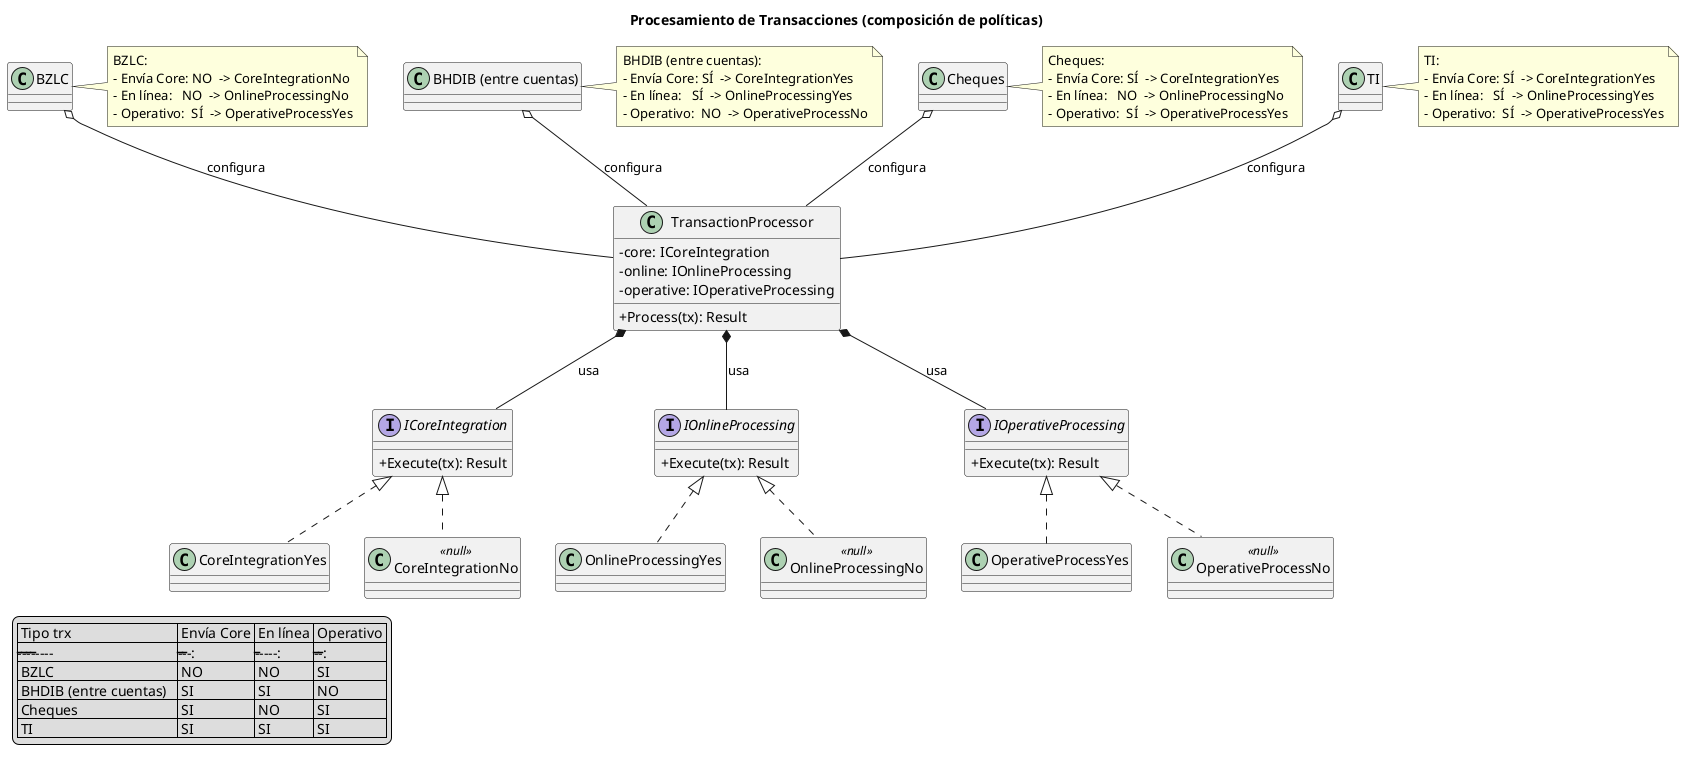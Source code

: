 @startuml
title Procesamiento de Transacciones (composición de políticas)

skinparam packageStyle rectangle
skinparam classAttributeIconSize 0

interface ICoreIntegration {
  +Execute(tx): Result
}

interface IOnlineProcessing {
  +Execute(tx): Result
}

interface IOperativeProcessing {
  +Execute(tx): Result
}

class TransactionProcessor {
  - core: ICoreIntegration
  - online: IOnlineProcessing
  - operative: IOperativeProcessing
  + Process(tx): Result
}

' Implementaciones (Yes/No) -> Strategy + Null Object
class CoreIntegrationYes
class CoreIntegrationNo <<null>>
class OnlineProcessingYes
class OnlineProcessingNo <<null>>
class OperativeProcessYes
class OperativeProcessNo <<null>>

TransactionProcessor *-- ICoreIntegration : usa
TransactionProcessor *-- IOnlineProcessing : usa
TransactionProcessor *-- IOperativeProcessing : usa

ICoreIntegration <|.. CoreIntegrationYes
ICoreIntegration <|.. CoreIntegrationNo
IOnlineProcessing <|.. OnlineProcessingYes
IOnlineProcessing <|.. OnlineProcessingNo
IOperativeProcessing <|.. OperativeProcessYes
IOperativeProcessing <|.. OperativeProcessNo

' Tipos de transacción como configuraciones
class BZLC
class "BHDIB (entre cuentas)" as BHDIB
class Cheques
class TI

BZLC o-- TransactionProcessor : configura
BHDIB o-- TransactionProcessor : configura
Cheques o-- TransactionProcessor : configura
TI o-- TransactionProcessor : configura

note right of BZLC
BZLC:
- Envía Core: NO  -> CoreIntegrationNo
- En línea:   NO  -> OnlineProcessingNo
- Operativo:  SÍ  -> OperativeProcessYes
end note

note right of BHDIB
BHDIB (entre cuentas):
- Envía Core: SÍ  -> CoreIntegrationYes
- En línea:   SÍ  -> OnlineProcessingYes
- Operativo:  NO  -> OperativeProcessNo
end note

note right of Cheques
Cheques:
- Envía Core: SÍ  -> CoreIntegrationYes
- En línea:   NO  -> OnlineProcessingNo
- Operativo:  SÍ  -> OperativeProcessYes
end note

note right of TI
TI:
- Envía Core: SÍ  -> CoreIntegrationYes
- En línea:   SÍ  -> OnlineProcessingYes
- Operativo:  SÍ  -> OperativeProcessYes
end note

' Leyenda tipo matriz
legend left
| Tipo trx                | Envía Core | En línea | Operativo |
|------------------------ |-----------:|---------:|----------:|
| BZLC                    | NO         | NO       | SI        |
| BHDIB (entre cuentas)   | SI         | SI       | NO        |
| Cheques                 | SI         | NO       | SI        |
| TI                      | SI         | SI       | SI        |
endlegend
@enduml
